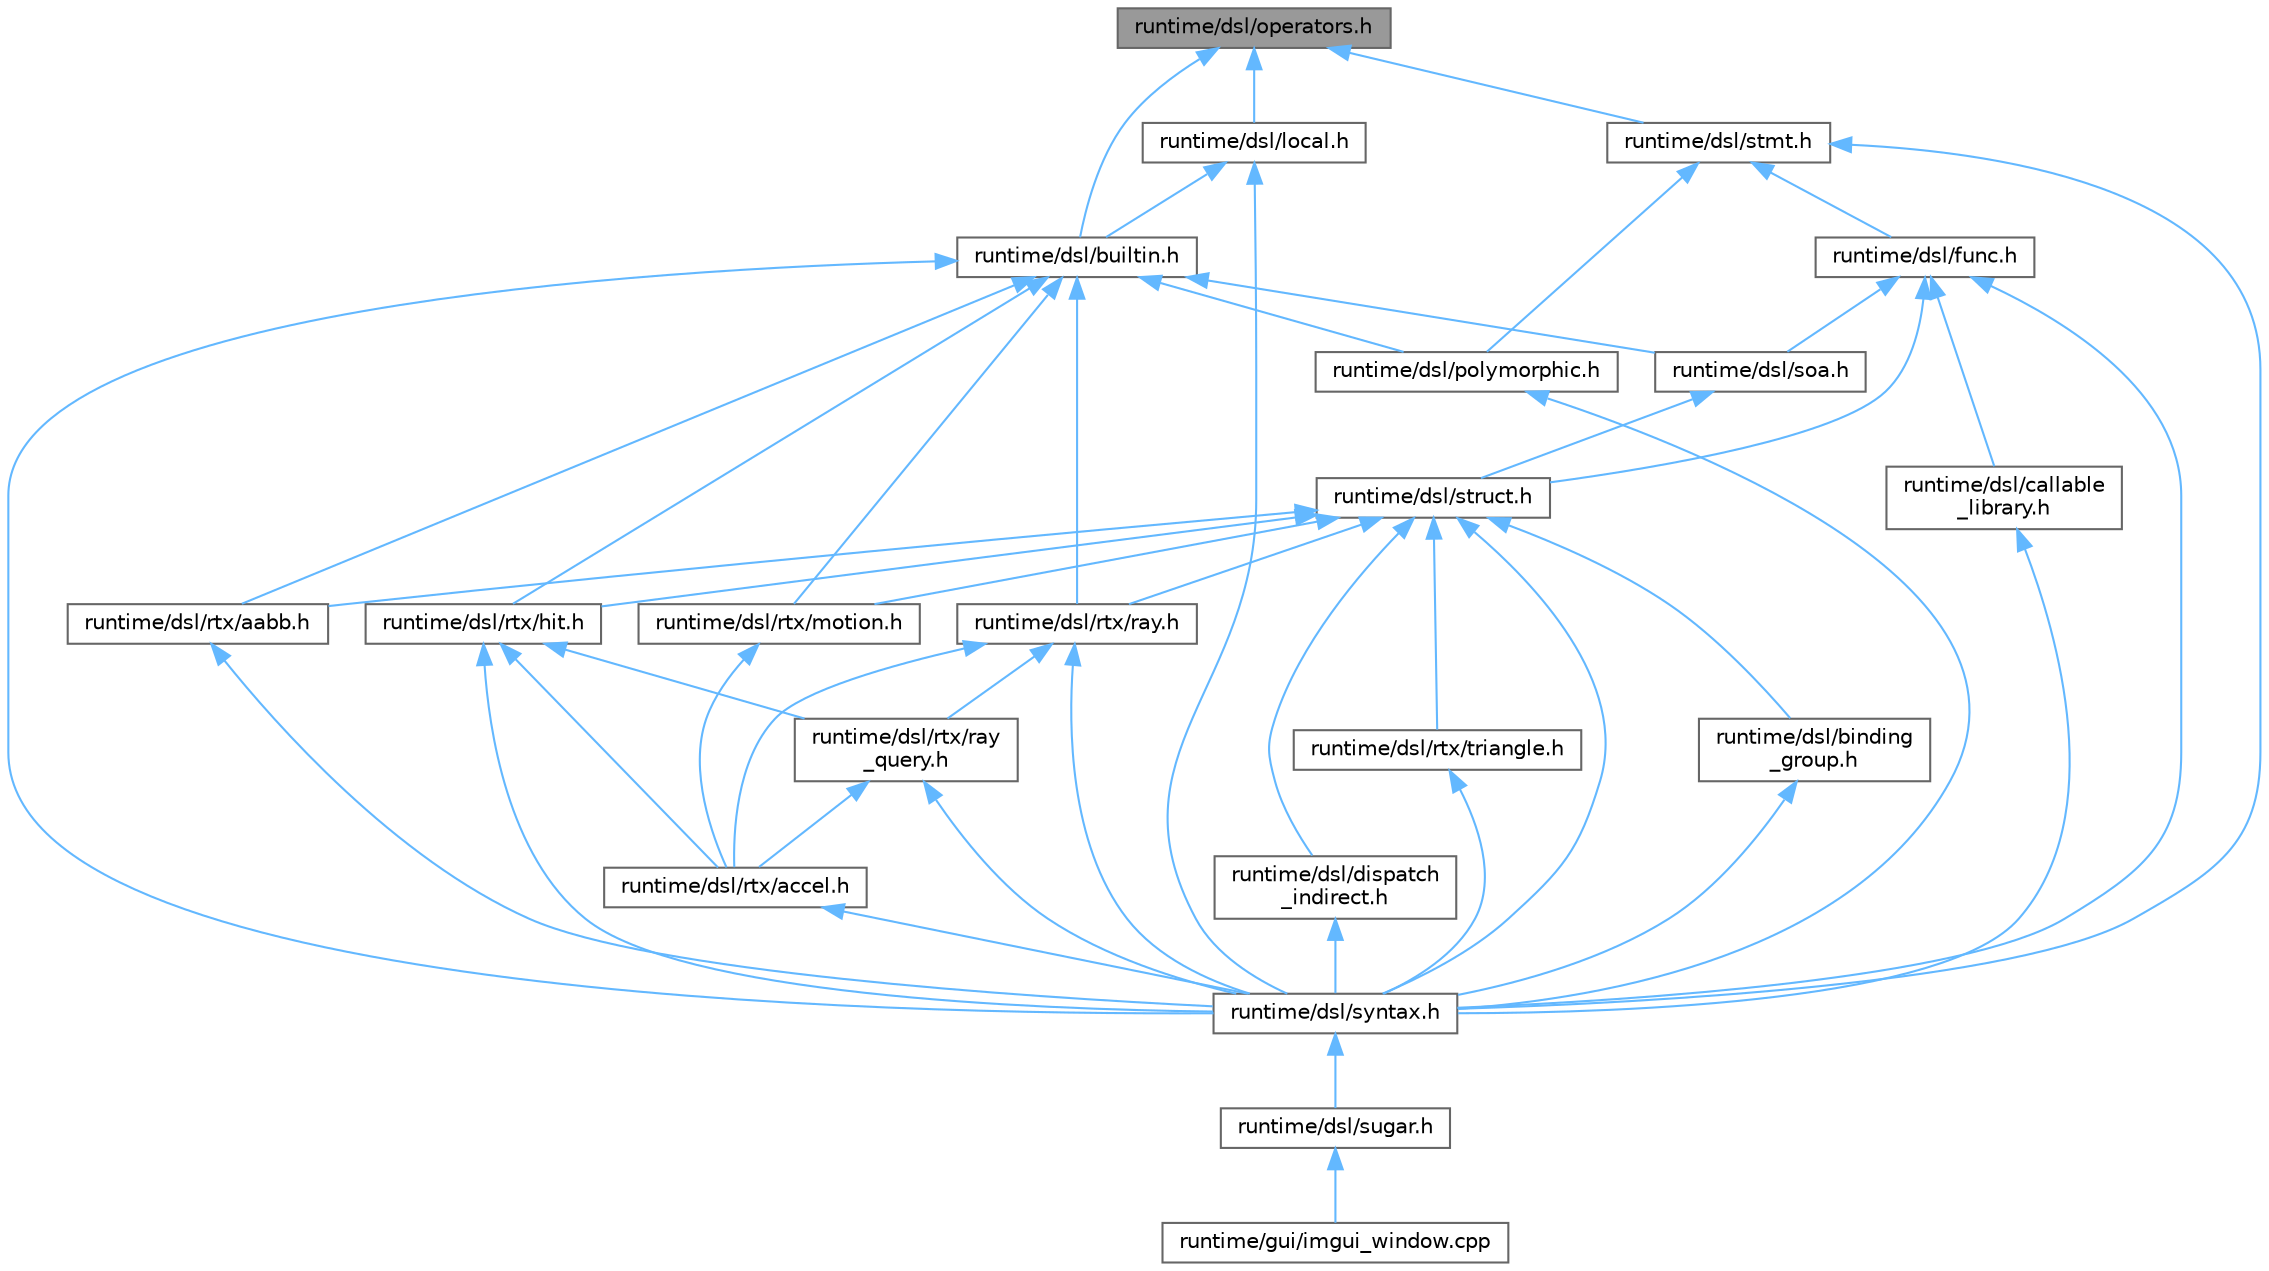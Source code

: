 digraph "runtime/dsl/operators.h"
{
 // LATEX_PDF_SIZE
  bgcolor="transparent";
  edge [fontname=Helvetica,fontsize=10,labelfontname=Helvetica,labelfontsize=10];
  node [fontname=Helvetica,fontsize=10,shape=box,height=0.2,width=0.4];
  Node1 [id="Node000001",label="runtime/dsl/operators.h",height=0.2,width=0.4,color="gray40", fillcolor="grey60", style="filled", fontcolor="black",tooltip=" "];
  Node1 -> Node2 [id="edge47_Node000001_Node000002",dir="back",color="steelblue1",style="solid",tooltip=" "];
  Node2 [id="Node000002",label="runtime/dsl/builtin.h",height=0.2,width=0.4,color="grey40", fillcolor="white", style="filled",URL="$builtin_8h.html",tooltip=" "];
  Node2 -> Node3 [id="edge48_Node000002_Node000003",dir="back",color="steelblue1",style="solid",tooltip=" "];
  Node3 [id="Node000003",label="runtime/dsl/polymorphic.h",height=0.2,width=0.4,color="grey40", fillcolor="white", style="filled",URL="$polymorphic_8h.html",tooltip=" "];
  Node3 -> Node4 [id="edge49_Node000003_Node000004",dir="back",color="steelblue1",style="solid",tooltip=" "];
  Node4 [id="Node000004",label="runtime/dsl/syntax.h",height=0.2,width=0.4,color="grey40", fillcolor="white", style="filled",URL="$syntax_8h.html",tooltip=" "];
  Node4 -> Node5 [id="edge50_Node000004_Node000005",dir="back",color="steelblue1",style="solid",tooltip=" "];
  Node5 [id="Node000005",label="runtime/dsl/sugar.h",height=0.2,width=0.4,color="grey40", fillcolor="white", style="filled",URL="$sugar_8h.html",tooltip=" "];
  Node5 -> Node6 [id="edge51_Node000005_Node000006",dir="back",color="steelblue1",style="solid",tooltip=" "];
  Node6 [id="Node000006",label="runtime/gui/imgui_window.cpp",height=0.2,width=0.4,color="grey40", fillcolor="white", style="filled",URL="$imgui__window_8cpp.html",tooltip=" "];
  Node2 -> Node7 [id="edge52_Node000002_Node000007",dir="back",color="steelblue1",style="solid",tooltip=" "];
  Node7 [id="Node000007",label="runtime/dsl/rtx/aabb.h",height=0.2,width=0.4,color="grey40", fillcolor="white", style="filled",URL="$dsl_2rtx_2aabb_8h.html",tooltip=" "];
  Node7 -> Node4 [id="edge53_Node000007_Node000004",dir="back",color="steelblue1",style="solid",tooltip=" "];
  Node2 -> Node8 [id="edge54_Node000002_Node000008",dir="back",color="steelblue1",style="solid",tooltip=" "];
  Node8 [id="Node000008",label="runtime/dsl/rtx/hit.h",height=0.2,width=0.4,color="grey40", fillcolor="white", style="filled",URL="$dsl_2rtx_2hit_8h.html",tooltip=" "];
  Node8 -> Node9 [id="edge55_Node000008_Node000009",dir="back",color="steelblue1",style="solid",tooltip=" "];
  Node9 [id="Node000009",label="runtime/dsl/rtx/accel.h",height=0.2,width=0.4,color="grey40", fillcolor="white", style="filled",URL="$dsl_2rtx_2accel_8h.html",tooltip=" "];
  Node9 -> Node4 [id="edge56_Node000009_Node000004",dir="back",color="steelblue1",style="solid",tooltip=" "];
  Node8 -> Node10 [id="edge57_Node000008_Node000010",dir="back",color="steelblue1",style="solid",tooltip=" "];
  Node10 [id="Node000010",label="runtime/dsl/rtx/ray\l_query.h",height=0.2,width=0.4,color="grey40", fillcolor="white", style="filled",URL="$ray__query_8h.html",tooltip=" "];
  Node10 -> Node9 [id="edge58_Node000010_Node000009",dir="back",color="steelblue1",style="solid",tooltip=" "];
  Node10 -> Node4 [id="edge59_Node000010_Node000004",dir="back",color="steelblue1",style="solid",tooltip=" "];
  Node8 -> Node4 [id="edge60_Node000008_Node000004",dir="back",color="steelblue1",style="solid",tooltip=" "];
  Node2 -> Node11 [id="edge61_Node000002_Node000011",dir="back",color="steelblue1",style="solid",tooltip=" "];
  Node11 [id="Node000011",label="runtime/dsl/rtx/motion.h",height=0.2,width=0.4,color="grey40", fillcolor="white", style="filled",URL="$motion_8h.html",tooltip=" "];
  Node11 -> Node9 [id="edge62_Node000011_Node000009",dir="back",color="steelblue1",style="solid",tooltip=" "];
  Node2 -> Node12 [id="edge63_Node000002_Node000012",dir="back",color="steelblue1",style="solid",tooltip=" "];
  Node12 [id="Node000012",label="runtime/dsl/rtx/ray.h",height=0.2,width=0.4,color="grey40", fillcolor="white", style="filled",URL="$dsl_2rtx_2ray_8h.html",tooltip=" "];
  Node12 -> Node9 [id="edge64_Node000012_Node000009",dir="back",color="steelblue1",style="solid",tooltip=" "];
  Node12 -> Node10 [id="edge65_Node000012_Node000010",dir="back",color="steelblue1",style="solid",tooltip=" "];
  Node12 -> Node4 [id="edge66_Node000012_Node000004",dir="back",color="steelblue1",style="solid",tooltip=" "];
  Node2 -> Node13 [id="edge67_Node000002_Node000013",dir="back",color="steelblue1",style="solid",tooltip=" "];
  Node13 [id="Node000013",label="runtime/dsl/soa.h",height=0.2,width=0.4,color="grey40", fillcolor="white", style="filled",URL="$soa_8h.html",tooltip=" "];
  Node13 -> Node14 [id="edge68_Node000013_Node000014",dir="back",color="steelblue1",style="solid",tooltip=" "];
  Node14 [id="Node000014",label="runtime/dsl/struct.h",height=0.2,width=0.4,color="grey40", fillcolor="white", style="filled",URL="$struct_8h.html",tooltip=" "];
  Node14 -> Node15 [id="edge69_Node000014_Node000015",dir="back",color="steelblue1",style="solid",tooltip=" "];
  Node15 [id="Node000015",label="runtime/dsl/binding\l_group.h",height=0.2,width=0.4,color="grey40", fillcolor="white", style="filled",URL="$binding__group_8h.html",tooltip=" "];
  Node15 -> Node4 [id="edge70_Node000015_Node000004",dir="back",color="steelblue1",style="solid",tooltip=" "];
  Node14 -> Node16 [id="edge71_Node000014_Node000016",dir="back",color="steelblue1",style="solid",tooltip=" "];
  Node16 [id="Node000016",label="runtime/dsl/dispatch\l_indirect.h",height=0.2,width=0.4,color="grey40", fillcolor="white", style="filled",URL="$dispatch__indirect_8h.html",tooltip=" "];
  Node16 -> Node4 [id="edge72_Node000016_Node000004",dir="back",color="steelblue1",style="solid",tooltip=" "];
  Node14 -> Node7 [id="edge73_Node000014_Node000007",dir="back",color="steelblue1",style="solid",tooltip=" "];
  Node14 -> Node8 [id="edge74_Node000014_Node000008",dir="back",color="steelblue1",style="solid",tooltip=" "];
  Node14 -> Node11 [id="edge75_Node000014_Node000011",dir="back",color="steelblue1",style="solid",tooltip=" "];
  Node14 -> Node12 [id="edge76_Node000014_Node000012",dir="back",color="steelblue1",style="solid",tooltip=" "];
  Node14 -> Node17 [id="edge77_Node000014_Node000017",dir="back",color="steelblue1",style="solid",tooltip=" "];
  Node17 [id="Node000017",label="runtime/dsl/rtx/triangle.h",height=0.2,width=0.4,color="grey40", fillcolor="white", style="filled",URL="$dsl_2rtx_2triangle_8h.html",tooltip=" "];
  Node17 -> Node4 [id="edge78_Node000017_Node000004",dir="back",color="steelblue1",style="solid",tooltip=" "];
  Node14 -> Node4 [id="edge79_Node000014_Node000004",dir="back",color="steelblue1",style="solid",tooltip=" "];
  Node2 -> Node4 [id="edge80_Node000002_Node000004",dir="back",color="steelblue1",style="solid",tooltip=" "];
  Node1 -> Node18 [id="edge81_Node000001_Node000018",dir="back",color="steelblue1",style="solid",tooltip=" "];
  Node18 [id="Node000018",label="runtime/dsl/local.h",height=0.2,width=0.4,color="grey40", fillcolor="white", style="filled",URL="$local_8h.html",tooltip=" "];
  Node18 -> Node2 [id="edge82_Node000018_Node000002",dir="back",color="steelblue1",style="solid",tooltip=" "];
  Node18 -> Node4 [id="edge83_Node000018_Node000004",dir="back",color="steelblue1",style="solid",tooltip=" "];
  Node1 -> Node19 [id="edge84_Node000001_Node000019",dir="back",color="steelblue1",style="solid",tooltip=" "];
  Node19 [id="Node000019",label="runtime/dsl/stmt.h",height=0.2,width=0.4,color="grey40", fillcolor="white", style="filled",URL="$stmt_8h.html",tooltip=" "];
  Node19 -> Node20 [id="edge85_Node000019_Node000020",dir="back",color="steelblue1",style="solid",tooltip=" "];
  Node20 [id="Node000020",label="runtime/dsl/func.h",height=0.2,width=0.4,color="grey40", fillcolor="white", style="filled",URL="$func_8h.html",tooltip=" "];
  Node20 -> Node21 [id="edge86_Node000020_Node000021",dir="back",color="steelblue1",style="solid",tooltip=" "];
  Node21 [id="Node000021",label="runtime/dsl/callable\l_library.h",height=0.2,width=0.4,color="grey40", fillcolor="white", style="filled",URL="$dsl_2callable__library_8h.html",tooltip=" "];
  Node21 -> Node4 [id="edge87_Node000021_Node000004",dir="back",color="steelblue1",style="solid",tooltip=" "];
  Node20 -> Node13 [id="edge88_Node000020_Node000013",dir="back",color="steelblue1",style="solid",tooltip=" "];
  Node20 -> Node14 [id="edge89_Node000020_Node000014",dir="back",color="steelblue1",style="solid",tooltip=" "];
  Node20 -> Node4 [id="edge90_Node000020_Node000004",dir="back",color="steelblue1",style="solid",tooltip=" "];
  Node19 -> Node3 [id="edge91_Node000019_Node000003",dir="back",color="steelblue1",style="solid",tooltip=" "];
  Node19 -> Node4 [id="edge92_Node000019_Node000004",dir="back",color="steelblue1",style="solid",tooltip=" "];
}
